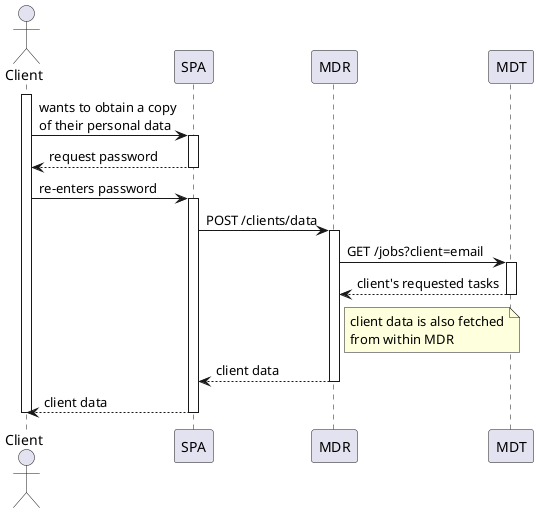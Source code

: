 @startuml

actor "Client" as usr
participant "SPA" as spa
participant "MDR" as mdr
participant "MDT" as mdt

activate usr
    usr -> spa : wants to obtain a copy\nof their personal data

    activate spa
        spa --> usr : request password
    deactivate spa

    usr -> spa : re-enters password
    activate spa

        spa -> mdr : POST /clients/data

        activate mdr
            mdr -> mdt : GET /jobs?client=email

            activate mdt
                mdt --> mdr : client's requested tasks
            deactivate mdt

            note right of mdr : client data is also fetched\nfrom within MDR

            mdr --> spa : client data
        deactivate mdr

        spa --> usr : client data
    deactivate spa
deactivate usr

@enduml
